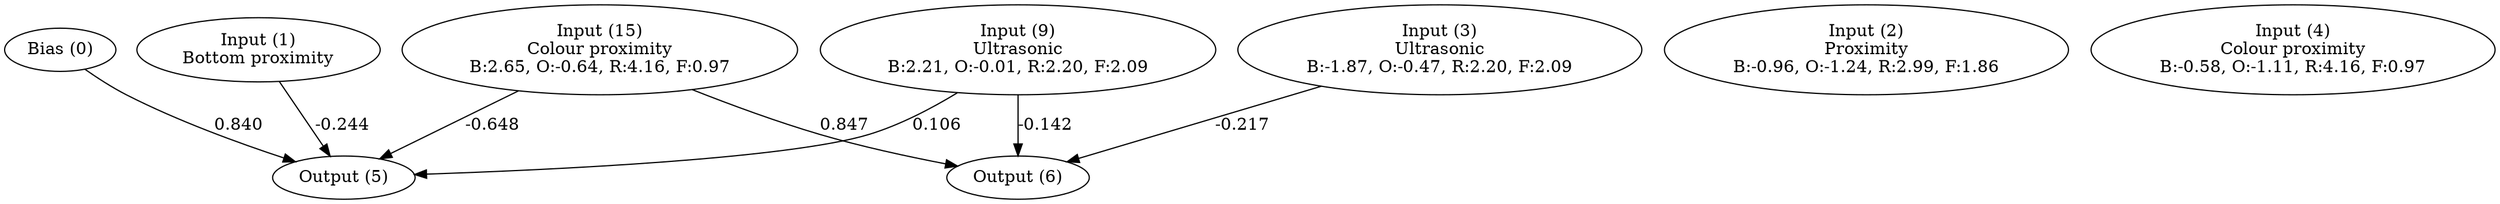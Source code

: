 digraph G {
  0 [ label="Bias (0)" ];
  1 [ label="Input (1)\nBottom proximity" ];
  2 [ label="Input (2)\nProximity\nB:-0.96, O:-1.24, R:2.99, F:1.86" ];
  3 [ label="Input (3)\nUltrasonic\nB:-1.87, O:-0.47, R:2.20, F:2.09" ];
  4 [ label="Input (4)\nColour proximity\nB:-0.58, O:-1.11, R:4.16, F:0.97" ];
  9 [ label="Input (9)\nUltrasonic\nB:2.21, O:-0.01, R:2.20, F:2.09" ];
  15 [ label="Input (15)\nColour proximity\nB:2.65, O:-0.64, R:4.16, F:0.97" ];
  5 [ label="Output (5)" ];
  6 [ label="Output (6)" ];
  { rank=same 0 1 2 3 4 9 15 }
  { rank=same 5 6 }
  0 -> 5 [ label="0.840" ];
  1 -> 5 [ label="-0.244" ];
  3 -> 6 [ label="-0.217" ];
  9 -> 5 [ label="0.106" ];
  9 -> 6 [ label="-0.142" ];
  15 -> 5 [ label="-0.648" ];
  15 -> 6 [ label="0.847" ];
}
